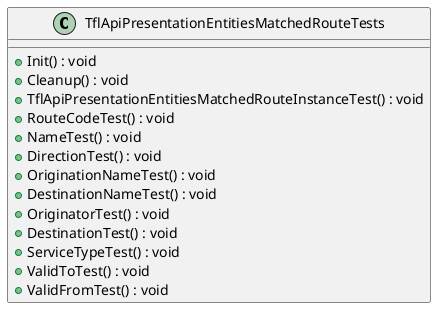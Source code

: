 @startuml
class TflApiPresentationEntitiesMatchedRouteTests {
    + Init() : void
    + Cleanup() : void
    + TflApiPresentationEntitiesMatchedRouteInstanceTest() : void
    + RouteCodeTest() : void
    + NameTest() : void
    + DirectionTest() : void
    + OriginationNameTest() : void
    + DestinationNameTest() : void
    + OriginatorTest() : void
    + DestinationTest() : void
    + ServiceTypeTest() : void
    + ValidToTest() : void
    + ValidFromTest() : void
}
@enduml
